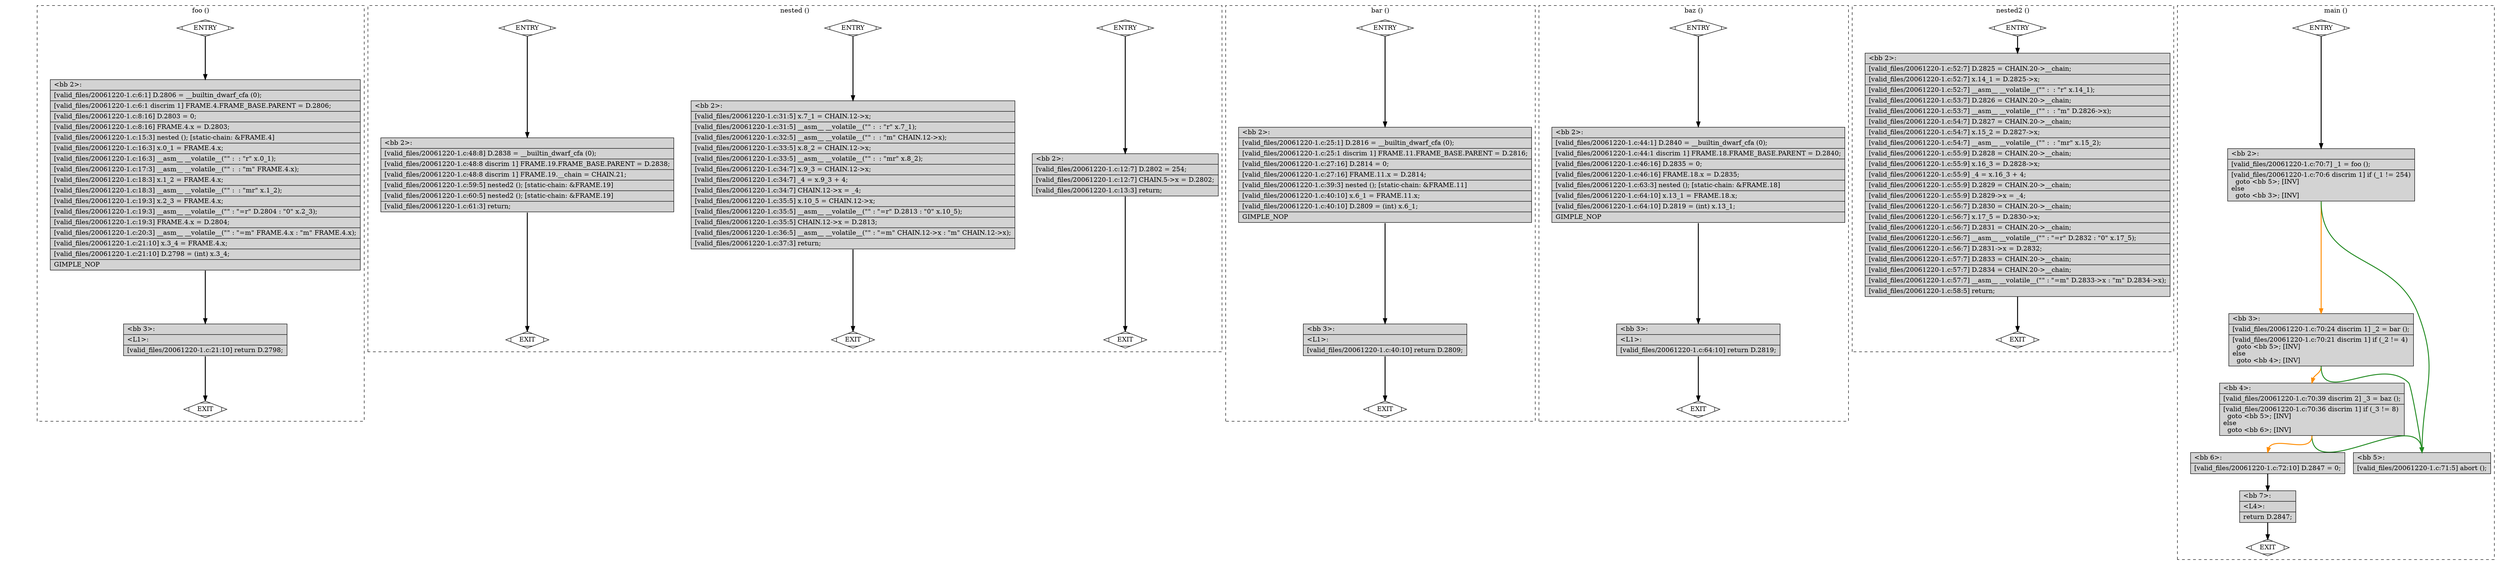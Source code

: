 digraph "a-20061220-1.c.015t.cfg" {
overlap=false;
subgraph "cluster_foo" {
	style="dashed";
	color="black";
	label="foo ()";
	fn_0_basic_block_0 [shape=Mdiamond,style=filled,fillcolor=white,label="ENTRY"];

	fn_0_basic_block_1 [shape=Mdiamond,style=filled,fillcolor=white,label="EXIT"];

	fn_0_basic_block_2 [shape=record,style=filled,fillcolor=lightgrey,label="{\<bb\ 2\>:\l\
|[valid_files/20061220-1.c:6:1]\ D.2806\ =\ __builtin_dwarf_cfa\ (0);\l\
|[valid_files/20061220-1.c:6:1\ discrim\ 1]\ FRAME.4.FRAME_BASE.PARENT\ =\ D.2806;\l\
|[valid_files/20061220-1.c:8:16]\ D.2803\ =\ 0;\l\
|[valid_files/20061220-1.c:8:16]\ FRAME.4.x\ =\ D.2803;\l\
|[valid_files/20061220-1.c:15:3]\ nested\ ();\ [static-chain:\ &FRAME.4]\l\
|[valid_files/20061220-1.c:16:3]\ x.0_1\ =\ FRAME.4.x;\l\
|[valid_files/20061220-1.c:16:3]\ __asm__\ __volatile__(\"\"\ :\ \ :\ \"r\"\ x.0_1);\l\
|[valid_files/20061220-1.c:17:3]\ __asm__\ __volatile__(\"\"\ :\ \ :\ \"m\"\ FRAME.4.x);\l\
|[valid_files/20061220-1.c:18:3]\ x.1_2\ =\ FRAME.4.x;\l\
|[valid_files/20061220-1.c:18:3]\ __asm__\ __volatile__(\"\"\ :\ \ :\ \"mr\"\ x.1_2);\l\
|[valid_files/20061220-1.c:19:3]\ x.2_3\ =\ FRAME.4.x;\l\
|[valid_files/20061220-1.c:19:3]\ __asm__\ __volatile__(\"\"\ :\ \"=r\"\ D.2804\ :\ \"0\"\ x.2_3);\l\
|[valid_files/20061220-1.c:19:3]\ FRAME.4.x\ =\ D.2804;\l\
|[valid_files/20061220-1.c:20:3]\ __asm__\ __volatile__(\"\"\ :\ \"=m\"\ FRAME.4.x\ :\ \"m\"\ FRAME.4.x);\l\
|[valid_files/20061220-1.c:21:10]\ x.3_4\ =\ FRAME.4.x;\l\
|[valid_files/20061220-1.c:21:10]\ D.2798\ =\ (int)\ x.3_4;\l\
|GIMPLE_NOP\l\
}"];

	fn_0_basic_block_3 [shape=record,style=filled,fillcolor=lightgrey,label="{\<bb\ 3\>:\l\
|\<L1\>:\l\
|[valid_files/20061220-1.c:21:10]\ return\ D.2798;\l\
}"];

	fn_0_basic_block_0:s -> fn_0_basic_block_2:n [style="solid,bold",color=black,weight=100,constraint=true];
	fn_0_basic_block_2:s -> fn_0_basic_block_3:n [style="solid,bold",color=black,weight=100,constraint=true];
	fn_0_basic_block_3:s -> fn_0_basic_block_1:n [style="solid,bold",color=black,weight=10,constraint=true];
	fn_0_basic_block_0:s -> fn_0_basic_block_1:n [style="invis",constraint=true];
}
subgraph "cluster_nested" {
	style="dashed";
	color="black";
	label="nested ()";
	fn_1_basic_block_0 [shape=Mdiamond,style=filled,fillcolor=white,label="ENTRY"];

	fn_1_basic_block_1 [shape=Mdiamond,style=filled,fillcolor=white,label="EXIT"];

	fn_1_basic_block_2 [shape=record,style=filled,fillcolor=lightgrey,label="{\<bb\ 2\>:\l\
|[valid_files/20061220-1.c:12:7]\ D.2802\ =\ 254;\l\
|[valid_files/20061220-1.c:12:7]\ CHAIN.5-\>x\ =\ D.2802;\l\
|[valid_files/20061220-1.c:13:3]\ return;\l\
}"];

	fn_1_basic_block_0:s -> fn_1_basic_block_2:n [style="solid,bold",color=black,weight=100,constraint=true];
	fn_1_basic_block_2:s -> fn_1_basic_block_1:n [style="solid,bold",color=black,weight=10,constraint=true];
	fn_1_basic_block_0:s -> fn_1_basic_block_1:n [style="invis",constraint=true];
}
subgraph "cluster_bar" {
	style="dashed";
	color="black";
	label="bar ()";
	fn_2_basic_block_0 [shape=Mdiamond,style=filled,fillcolor=white,label="ENTRY"];

	fn_2_basic_block_1 [shape=Mdiamond,style=filled,fillcolor=white,label="EXIT"];

	fn_2_basic_block_2 [shape=record,style=filled,fillcolor=lightgrey,label="{\<bb\ 2\>:\l\
|[valid_files/20061220-1.c:25:1]\ D.2816\ =\ __builtin_dwarf_cfa\ (0);\l\
|[valid_files/20061220-1.c:25:1\ discrim\ 1]\ FRAME.11.FRAME_BASE.PARENT\ =\ D.2816;\l\
|[valid_files/20061220-1.c:27:16]\ D.2814\ =\ 0;\l\
|[valid_files/20061220-1.c:27:16]\ FRAME.11.x\ =\ D.2814;\l\
|[valid_files/20061220-1.c:39:3]\ nested\ ();\ [static-chain:\ &FRAME.11]\l\
|[valid_files/20061220-1.c:40:10]\ x.6_1\ =\ FRAME.11.x;\l\
|[valid_files/20061220-1.c:40:10]\ D.2809\ =\ (int)\ x.6_1;\l\
|GIMPLE_NOP\l\
}"];

	fn_2_basic_block_3 [shape=record,style=filled,fillcolor=lightgrey,label="{\<bb\ 3\>:\l\
|\<L1\>:\l\
|[valid_files/20061220-1.c:40:10]\ return\ D.2809;\l\
}"];

	fn_2_basic_block_0:s -> fn_2_basic_block_2:n [style="solid,bold",color=black,weight=100,constraint=true];
	fn_2_basic_block_2:s -> fn_2_basic_block_3:n [style="solid,bold",color=black,weight=100,constraint=true];
	fn_2_basic_block_3:s -> fn_2_basic_block_1:n [style="solid,bold",color=black,weight=10,constraint=true];
	fn_2_basic_block_0:s -> fn_2_basic_block_1:n [style="invis",constraint=true];
}
subgraph "cluster_nested" {
	style="dashed";
	color="black";
	label="nested ()";
	fn_3_basic_block_0 [shape=Mdiamond,style=filled,fillcolor=white,label="ENTRY"];

	fn_3_basic_block_1 [shape=Mdiamond,style=filled,fillcolor=white,label="EXIT"];

	fn_3_basic_block_2 [shape=record,style=filled,fillcolor=lightgrey,label="{\<bb\ 2\>:\l\
|[valid_files/20061220-1.c:31:5]\ x.7_1\ =\ CHAIN.12-\>x;\l\
|[valid_files/20061220-1.c:31:5]\ __asm__\ __volatile__(\"\"\ :\ \ :\ \"r\"\ x.7_1);\l\
|[valid_files/20061220-1.c:32:5]\ __asm__\ __volatile__(\"\"\ :\ \ :\ \"m\"\ CHAIN.12-\>x);\l\
|[valid_files/20061220-1.c:33:5]\ x.8_2\ =\ CHAIN.12-\>x;\l\
|[valid_files/20061220-1.c:33:5]\ __asm__\ __volatile__(\"\"\ :\ \ :\ \"mr\"\ x.8_2);\l\
|[valid_files/20061220-1.c:34:7]\ x.9_3\ =\ CHAIN.12-\>x;\l\
|[valid_files/20061220-1.c:34:7]\ _4\ =\ x.9_3\ +\ 4;\l\
|[valid_files/20061220-1.c:34:7]\ CHAIN.12-\>x\ =\ _4;\l\
|[valid_files/20061220-1.c:35:5]\ x.10_5\ =\ CHAIN.12-\>x;\l\
|[valid_files/20061220-1.c:35:5]\ __asm__\ __volatile__(\"\"\ :\ \"=r\"\ D.2813\ :\ \"0\"\ x.10_5);\l\
|[valid_files/20061220-1.c:35:5]\ CHAIN.12-\>x\ =\ D.2813;\l\
|[valid_files/20061220-1.c:36:5]\ __asm__\ __volatile__(\"\"\ :\ \"=m\"\ CHAIN.12-\>x\ :\ \"m\"\ CHAIN.12-\>x);\l\
|[valid_files/20061220-1.c:37:3]\ return;\l\
}"];

	fn_3_basic_block_0:s -> fn_3_basic_block_2:n [style="solid,bold",color=black,weight=100,constraint=true];
	fn_3_basic_block_2:s -> fn_3_basic_block_1:n [style="solid,bold",color=black,weight=10,constraint=true];
	fn_3_basic_block_0:s -> fn_3_basic_block_1:n [style="invis",constraint=true];
}
subgraph "cluster_baz" {
	style="dashed";
	color="black";
	label="baz ()";
	fn_4_basic_block_0 [shape=Mdiamond,style=filled,fillcolor=white,label="ENTRY"];

	fn_4_basic_block_1 [shape=Mdiamond,style=filled,fillcolor=white,label="EXIT"];

	fn_4_basic_block_2 [shape=record,style=filled,fillcolor=lightgrey,label="{\<bb\ 2\>:\l\
|[valid_files/20061220-1.c:44:1]\ D.2840\ =\ __builtin_dwarf_cfa\ (0);\l\
|[valid_files/20061220-1.c:44:1\ discrim\ 1]\ FRAME.18.FRAME_BASE.PARENT\ =\ D.2840;\l\
|[valid_files/20061220-1.c:46:16]\ D.2835\ =\ 0;\l\
|[valid_files/20061220-1.c:46:16]\ FRAME.18.x\ =\ D.2835;\l\
|[valid_files/20061220-1.c:63:3]\ nested\ ();\ [static-chain:\ &FRAME.18]\l\
|[valid_files/20061220-1.c:64:10]\ x.13_1\ =\ FRAME.18.x;\l\
|[valid_files/20061220-1.c:64:10]\ D.2819\ =\ (int)\ x.13_1;\l\
|GIMPLE_NOP\l\
}"];

	fn_4_basic_block_3 [shape=record,style=filled,fillcolor=lightgrey,label="{\<bb\ 3\>:\l\
|\<L1\>:\l\
|[valid_files/20061220-1.c:64:10]\ return\ D.2819;\l\
}"];

	fn_4_basic_block_0:s -> fn_4_basic_block_2:n [style="solid,bold",color=black,weight=100,constraint=true];
	fn_4_basic_block_2:s -> fn_4_basic_block_3:n [style="solid,bold",color=black,weight=100,constraint=true];
	fn_4_basic_block_3:s -> fn_4_basic_block_1:n [style="solid,bold",color=black,weight=10,constraint=true];
	fn_4_basic_block_0:s -> fn_4_basic_block_1:n [style="invis",constraint=true];
}
subgraph "cluster_nested" {
	style="dashed";
	color="black";
	label="nested ()";
	fn_5_basic_block_0 [shape=Mdiamond,style=filled,fillcolor=white,label="ENTRY"];

	fn_5_basic_block_1 [shape=Mdiamond,style=filled,fillcolor=white,label="EXIT"];

	fn_5_basic_block_2 [shape=record,style=filled,fillcolor=lightgrey,label="{\<bb\ 2\>:\l\
|[valid_files/20061220-1.c:48:8]\ D.2838\ =\ __builtin_dwarf_cfa\ (0);\l\
|[valid_files/20061220-1.c:48:8\ discrim\ 1]\ FRAME.19.FRAME_BASE.PARENT\ =\ D.2838;\l\
|[valid_files/20061220-1.c:48:8\ discrim\ 1]\ FRAME.19.__chain\ =\ CHAIN.21;\l\
|[valid_files/20061220-1.c:59:5]\ nested2\ ();\ [static-chain:\ &FRAME.19]\l\
|[valid_files/20061220-1.c:60:5]\ nested2\ ();\ [static-chain:\ &FRAME.19]\l\
|[valid_files/20061220-1.c:61:3]\ return;\l\
}"];

	fn_5_basic_block_0:s -> fn_5_basic_block_2:n [style="solid,bold",color=black,weight=100,constraint=true];
	fn_5_basic_block_2:s -> fn_5_basic_block_1:n [style="solid,bold",color=black,weight=10,constraint=true];
	fn_5_basic_block_0:s -> fn_5_basic_block_1:n [style="invis",constraint=true];
}
subgraph "cluster_nested2" {
	style="dashed";
	color="black";
	label="nested2 ()";
	fn_6_basic_block_0 [shape=Mdiamond,style=filled,fillcolor=white,label="ENTRY"];

	fn_6_basic_block_1 [shape=Mdiamond,style=filled,fillcolor=white,label="EXIT"];

	fn_6_basic_block_2 [shape=record,style=filled,fillcolor=lightgrey,label="{\<bb\ 2\>:\l\
|[valid_files/20061220-1.c:52:7]\ D.2825\ =\ CHAIN.20-\>__chain;\l\
|[valid_files/20061220-1.c:52:7]\ x.14_1\ =\ D.2825-\>x;\l\
|[valid_files/20061220-1.c:52:7]\ __asm__\ __volatile__(\"\"\ :\ \ :\ \"r\"\ x.14_1);\l\
|[valid_files/20061220-1.c:53:7]\ D.2826\ =\ CHAIN.20-\>__chain;\l\
|[valid_files/20061220-1.c:53:7]\ __asm__\ __volatile__(\"\"\ :\ \ :\ \"m\"\ D.2826-\>x);\l\
|[valid_files/20061220-1.c:54:7]\ D.2827\ =\ CHAIN.20-\>__chain;\l\
|[valid_files/20061220-1.c:54:7]\ x.15_2\ =\ D.2827-\>x;\l\
|[valid_files/20061220-1.c:54:7]\ __asm__\ __volatile__(\"\"\ :\ \ :\ \"mr\"\ x.15_2);\l\
|[valid_files/20061220-1.c:55:9]\ D.2828\ =\ CHAIN.20-\>__chain;\l\
|[valid_files/20061220-1.c:55:9]\ x.16_3\ =\ D.2828-\>x;\l\
|[valid_files/20061220-1.c:55:9]\ _4\ =\ x.16_3\ +\ 4;\l\
|[valid_files/20061220-1.c:55:9]\ D.2829\ =\ CHAIN.20-\>__chain;\l\
|[valid_files/20061220-1.c:55:9]\ D.2829-\>x\ =\ _4;\l\
|[valid_files/20061220-1.c:56:7]\ D.2830\ =\ CHAIN.20-\>__chain;\l\
|[valid_files/20061220-1.c:56:7]\ x.17_5\ =\ D.2830-\>x;\l\
|[valid_files/20061220-1.c:56:7]\ D.2831\ =\ CHAIN.20-\>__chain;\l\
|[valid_files/20061220-1.c:56:7]\ __asm__\ __volatile__(\"\"\ :\ \"=r\"\ D.2832\ :\ \"0\"\ x.17_5);\l\
|[valid_files/20061220-1.c:56:7]\ D.2831-\>x\ =\ D.2832;\l\
|[valid_files/20061220-1.c:57:7]\ D.2833\ =\ CHAIN.20-\>__chain;\l\
|[valid_files/20061220-1.c:57:7]\ D.2834\ =\ CHAIN.20-\>__chain;\l\
|[valid_files/20061220-1.c:57:7]\ __asm__\ __volatile__(\"\"\ :\ \"=m\"\ D.2833-\>x\ :\ \"m\"\ D.2834-\>x);\l\
|[valid_files/20061220-1.c:58:5]\ return;\l\
}"];

	fn_6_basic_block_0:s -> fn_6_basic_block_2:n [style="solid,bold",color=black,weight=100,constraint=true];
	fn_6_basic_block_2:s -> fn_6_basic_block_1:n [style="solid,bold",color=black,weight=10,constraint=true];
	fn_6_basic_block_0:s -> fn_6_basic_block_1:n [style="invis",constraint=true];
}
subgraph "cluster_main" {
	style="dashed";
	color="black";
	label="main ()";
	fn_7_basic_block_0 [shape=Mdiamond,style=filled,fillcolor=white,label="ENTRY"];

	fn_7_basic_block_1 [shape=Mdiamond,style=filled,fillcolor=white,label="EXIT"];

	fn_7_basic_block_2 [shape=record,style=filled,fillcolor=lightgrey,label="{\<bb\ 2\>:\l\
|[valid_files/20061220-1.c:70:7]\ _1\ =\ foo\ ();\l\
|[valid_files/20061220-1.c:70:6\ discrim\ 1]\ if\ (_1\ !=\ 254)\l\
\ \ goto\ \<bb\ 5\>;\ [INV]\l\
else\l\
\ \ goto\ \<bb\ 3\>;\ [INV]\l\
}"];

	fn_7_basic_block_3 [shape=record,style=filled,fillcolor=lightgrey,label="{\<bb\ 3\>:\l\
|[valid_files/20061220-1.c:70:24\ discrim\ 1]\ _2\ =\ bar\ ();\l\
|[valid_files/20061220-1.c:70:21\ discrim\ 1]\ if\ (_2\ !=\ 4)\l\
\ \ goto\ \<bb\ 5\>;\ [INV]\l\
else\l\
\ \ goto\ \<bb\ 4\>;\ [INV]\l\
}"];

	fn_7_basic_block_4 [shape=record,style=filled,fillcolor=lightgrey,label="{\<bb\ 4\>:\l\
|[valid_files/20061220-1.c:70:39\ discrim\ 2]\ _3\ =\ baz\ ();\l\
|[valid_files/20061220-1.c:70:36\ discrim\ 1]\ if\ (_3\ !=\ 8)\l\
\ \ goto\ \<bb\ 5\>;\ [INV]\l\
else\l\
\ \ goto\ \<bb\ 6\>;\ [INV]\l\
}"];

	fn_7_basic_block_5 [shape=record,style=filled,fillcolor=lightgrey,label="{\<bb\ 5\>:\l\
|[valid_files/20061220-1.c:71:5]\ abort\ ();\l\
}"];

	fn_7_basic_block_6 [shape=record,style=filled,fillcolor=lightgrey,label="{\<bb\ 6\>:\l\
|[valid_files/20061220-1.c:72:10]\ D.2847\ =\ 0;\l\
}"];

	fn_7_basic_block_7 [shape=record,style=filled,fillcolor=lightgrey,label="{\<bb\ 7\>:\l\
|\<L4\>:\l\
|return\ D.2847;\l\
}"];

	fn_7_basic_block_0:s -> fn_7_basic_block_2:n [style="solid,bold",color=black,weight=100,constraint=true];
	fn_7_basic_block_2:s -> fn_7_basic_block_5:n [style="solid,bold",color=forestgreen,weight=10,constraint=true];
	fn_7_basic_block_2:s -> fn_7_basic_block_3:n [style="solid,bold",color=darkorange,weight=10,constraint=true];
	fn_7_basic_block_3:s -> fn_7_basic_block_5:n [style="solid,bold",color=forestgreen,weight=10,constraint=true];
	fn_7_basic_block_3:s -> fn_7_basic_block_4:n [style="solid,bold",color=darkorange,weight=10,constraint=true];
	fn_7_basic_block_4:s -> fn_7_basic_block_5:n [style="solid,bold",color=forestgreen,weight=10,constraint=true];
	fn_7_basic_block_4:s -> fn_7_basic_block_6:n [style="solid,bold",color=darkorange,weight=10,constraint=true];
	fn_7_basic_block_6:s -> fn_7_basic_block_7:n [style="solid,bold",color=black,weight=100,constraint=true];
	fn_7_basic_block_7:s -> fn_7_basic_block_1:n [style="solid,bold",color=black,weight=10,constraint=true];
	fn_7_basic_block_0:s -> fn_7_basic_block_1:n [style="invis",constraint=true];
}
}
